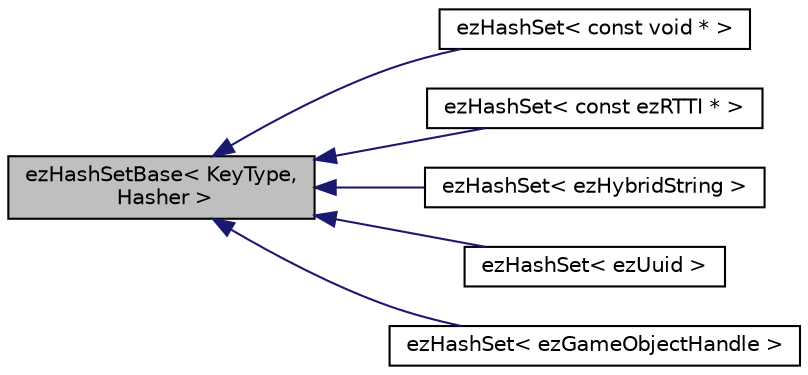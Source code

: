 digraph "ezHashSetBase&lt; KeyType, Hasher &gt;"
{
 // LATEX_PDF_SIZE
  edge [fontname="Helvetica",fontsize="10",labelfontname="Helvetica",labelfontsize="10"];
  node [fontname="Helvetica",fontsize="10",shape=record];
  rankdir="LR";
  Node1 [label="ezHashSetBase\< KeyType,\l Hasher \>",height=0.2,width=0.4,color="black", fillcolor="grey75", style="filled", fontcolor="black",tooltip="Implementation of a hashset."];
  Node1 -> Node2 [dir="back",color="midnightblue",fontsize="10",style="solid",fontname="Helvetica"];
  Node2 [label="ezHashSet\< const void * \>",height=0.2,width=0.4,color="black", fillcolor="white", style="filled",URL="$d7/dfc/classez_hash_set.htm",tooltip=" "];
  Node1 -> Node3 [dir="back",color="midnightblue",fontsize="10",style="solid",fontname="Helvetica"];
  Node3 [label="ezHashSet\< const ezRTTI * \>",height=0.2,width=0.4,color="black", fillcolor="white", style="filled",URL="$d7/dfc/classez_hash_set.htm",tooltip=" "];
  Node1 -> Node4 [dir="back",color="midnightblue",fontsize="10",style="solid",fontname="Helvetica"];
  Node4 [label="ezHashSet\< ezHybridString \>",height=0.2,width=0.4,color="black", fillcolor="white", style="filled",URL="$d7/dfc/classez_hash_set.htm",tooltip=" "];
  Node1 -> Node5 [dir="back",color="midnightblue",fontsize="10",style="solid",fontname="Helvetica"];
  Node5 [label="ezHashSet\< ezUuid \>",height=0.2,width=0.4,color="black", fillcolor="white", style="filled",URL="$d7/dfc/classez_hash_set.htm",tooltip=" "];
  Node1 -> Node6 [dir="back",color="midnightblue",fontsize="10",style="solid",fontname="Helvetica"];
  Node6 [label="ezHashSet\< ezGameObjectHandle \>",height=0.2,width=0.4,color="black", fillcolor="white", style="filled",URL="$d7/dfc/classez_hash_set.htm",tooltip=" "];
}
